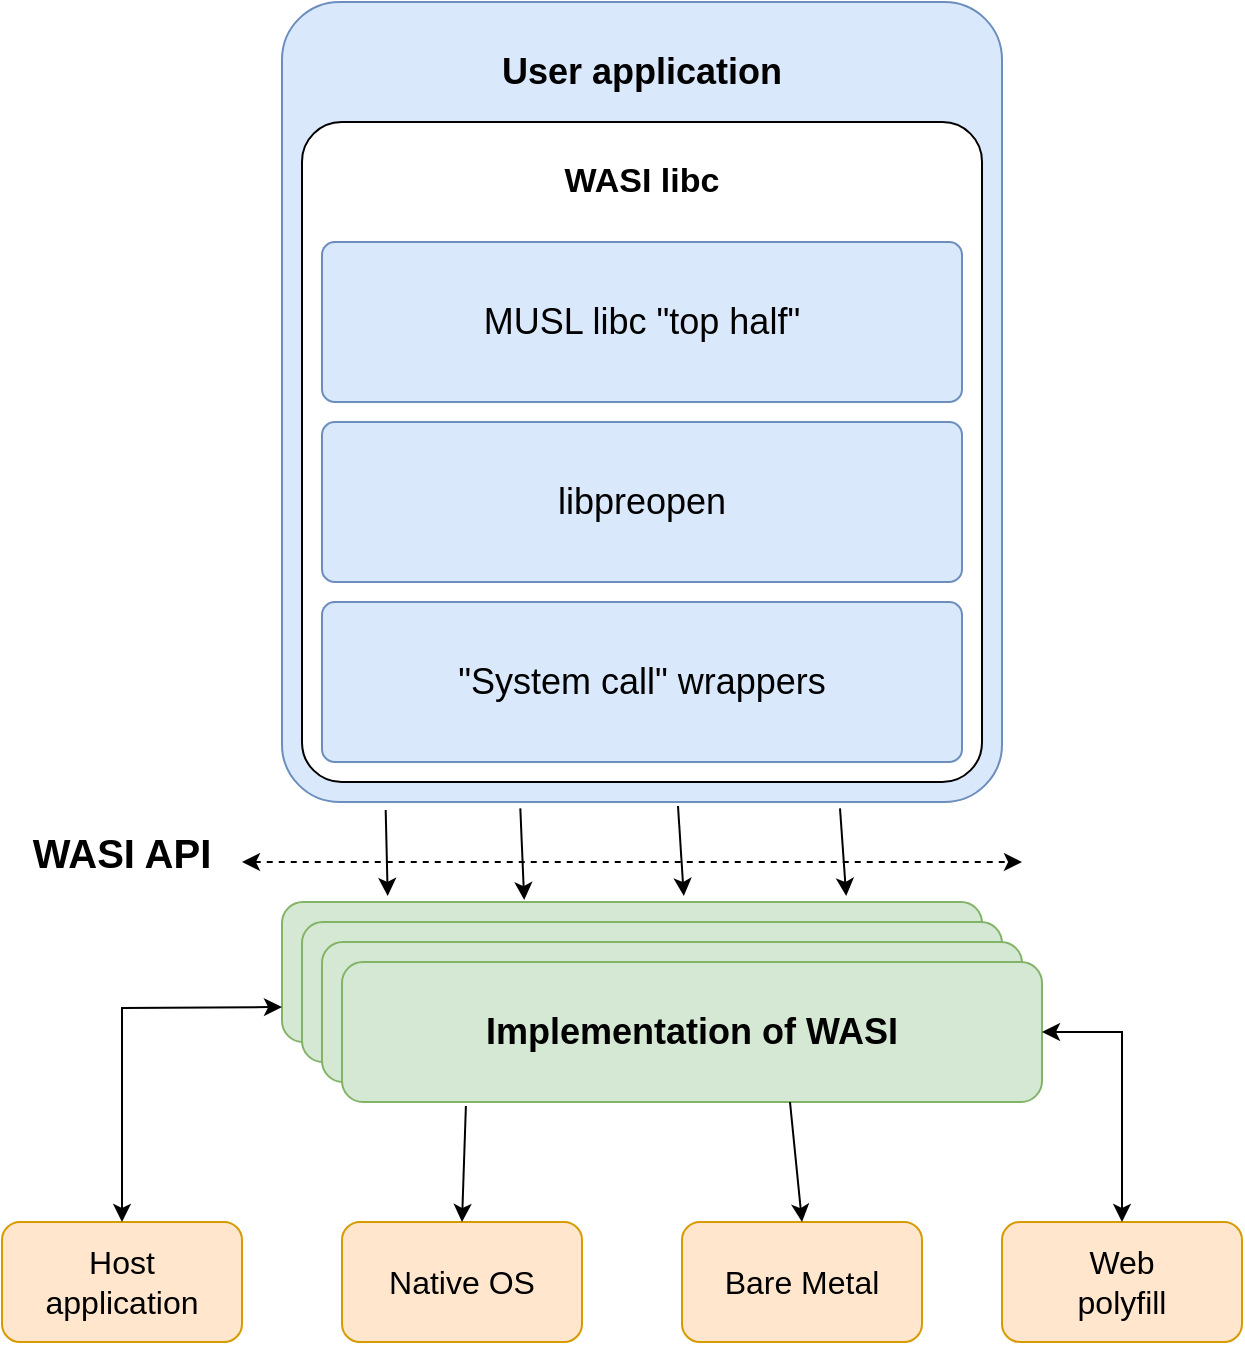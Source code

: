 <mxfile version="21.1.1" type="device">
  <diagram name="Seite-1" id="h7Y0MFG2wS2atlyL4Pfq">
    <mxGraphModel dx="1434" dy="746" grid="1" gridSize="10" guides="1" tooltips="1" connect="1" arrows="1" fold="1" page="1" pageScale="1" pageWidth="1169" pageHeight="827" math="0" shadow="0">
      <root>
        <mxCell id="0" />
        <mxCell id="1" parent="0" />
        <mxCell id="RdlYjDjeToAfRT885OW5-1" value="" style="rounded=1;whiteSpace=wrap;html=1;fillColor=#dae8fc;strokeColor=#6c8ebf;arcSize=8;" vertex="1" parent="1">
          <mxGeometry x="350" y="50" width="360" height="400" as="geometry" />
        </mxCell>
        <mxCell id="RdlYjDjeToAfRT885OW5-2" value="" style="rounded=1;whiteSpace=wrap;html=1;arcSize=6;" vertex="1" parent="1">
          <mxGeometry x="360" y="110" width="340" height="330" as="geometry" />
        </mxCell>
        <mxCell id="RdlYjDjeToAfRT885OW5-5" value="&lt;font style=&quot;font-size: 18px;&quot;&gt;&quot;System call&quot; wrappers&lt;/font&gt;" style="rounded=1;whiteSpace=wrap;html=1;fillColor=#dae8fc;strokeColor=#6c8ebf;arcSize=8;" vertex="1" parent="1">
          <mxGeometry x="370" y="350" width="320" height="80" as="geometry" />
        </mxCell>
        <mxCell id="RdlYjDjeToAfRT885OW5-6" value="&lt;font style=&quot;font-size: 18px;&quot;&gt;libpreopen&lt;/font&gt;" style="rounded=1;whiteSpace=wrap;html=1;fillColor=#dae8fc;strokeColor=#6c8ebf;arcSize=8;" vertex="1" parent="1">
          <mxGeometry x="370" y="260" width="320" height="80" as="geometry" />
        </mxCell>
        <mxCell id="RdlYjDjeToAfRT885OW5-7" value="&lt;font style=&quot;font-size: 18px;&quot;&gt;MUSL libc &quot;top half&quot;&lt;/font&gt;" style="rounded=1;whiteSpace=wrap;html=1;fillColor=#dae8fc;strokeColor=#6c8ebf;arcSize=8;" vertex="1" parent="1">
          <mxGeometry x="370" y="170" width="320" height="80" as="geometry" />
        </mxCell>
        <mxCell id="RdlYjDjeToAfRT885OW5-8" value="&lt;b&gt;&lt;font style=&quot;font-size: 18px;&quot;&gt;User application&lt;/font&gt;&lt;/b&gt;" style="text;html=1;strokeColor=none;fillColor=none;align=center;verticalAlign=middle;whiteSpace=wrap;rounded=0;" vertex="1" parent="1">
          <mxGeometry x="450" y="70" width="160" height="30" as="geometry" />
        </mxCell>
        <mxCell id="RdlYjDjeToAfRT885OW5-9" value="&lt;b&gt;&lt;font style=&quot;font-size: 17px;&quot;&gt;WASI libc&lt;/font&gt;&lt;/b&gt;" style="text;html=1;strokeColor=none;fillColor=none;align=center;verticalAlign=middle;whiteSpace=wrap;rounded=0;" vertex="1" parent="1">
          <mxGeometry x="475" y="120" width="110" height="40" as="geometry" />
        </mxCell>
        <mxCell id="RdlYjDjeToAfRT885OW5-10" value="&lt;font style=&quot;font-size: 20px;&quot;&gt;&lt;b&gt;WASI API&lt;/b&gt;&lt;/font&gt;" style="text;html=1;strokeColor=none;fillColor=none;align=center;verticalAlign=middle;whiteSpace=wrap;rounded=0;" vertex="1" parent="1">
          <mxGeometry x="220" y="460" width="100" height="30" as="geometry" />
        </mxCell>
        <mxCell id="RdlYjDjeToAfRT885OW5-13" value="" style="endArrow=classic;startArrow=classic;html=1;rounded=0;dashed=1;" edge="1" parent="1">
          <mxGeometry width="50" height="50" relative="1" as="geometry">
            <mxPoint x="330" y="480" as="sourcePoint" />
            <mxPoint x="720" y="480" as="targetPoint" />
          </mxGeometry>
        </mxCell>
        <mxCell id="RdlYjDjeToAfRT885OW5-14" value="" style="rounded=1;whiteSpace=wrap;html=1;fillColor=#d5e8d4;strokeColor=#82b366;" vertex="1" parent="1">
          <mxGeometry x="350" y="500" width="350" height="70" as="geometry" />
        </mxCell>
        <mxCell id="RdlYjDjeToAfRT885OW5-15" value="" style="rounded=1;whiteSpace=wrap;html=1;fillColor=#d5e8d4;strokeColor=#82b366;" vertex="1" parent="1">
          <mxGeometry x="360" y="510" width="350" height="70" as="geometry" />
        </mxCell>
        <mxCell id="RdlYjDjeToAfRT885OW5-16" value="" style="rounded=1;whiteSpace=wrap;html=1;fillColor=#d5e8d4;strokeColor=#82b366;" vertex="1" parent="1">
          <mxGeometry x="370" y="520" width="350" height="70" as="geometry" />
        </mxCell>
        <mxCell id="RdlYjDjeToAfRT885OW5-17" value="&lt;font style=&quot;font-size: 18px;&quot;&gt;&lt;b style=&quot;&quot;&gt;Implementation of WASI&lt;/b&gt;&lt;/font&gt;" style="rounded=1;whiteSpace=wrap;html=1;fillColor=#d5e8d4;strokeColor=#82b366;" vertex="1" parent="1">
          <mxGeometry x="380" y="530" width="350" height="70" as="geometry" />
        </mxCell>
        <mxCell id="RdlYjDjeToAfRT885OW5-18" value="&lt;font style=&quot;font-size: 16px;&quot;&gt;Host&lt;br&gt;application&lt;/font&gt;" style="rounded=1;whiteSpace=wrap;html=1;fillColor=#ffe6cc;strokeColor=#d79b00;" vertex="1" parent="1">
          <mxGeometry x="210" y="660" width="120" height="60" as="geometry" />
        </mxCell>
        <mxCell id="RdlYjDjeToAfRT885OW5-19" value="&lt;span style=&quot;font-size: 16px;&quot;&gt;Native OS&lt;/span&gt;" style="rounded=1;whiteSpace=wrap;html=1;fillColor=#ffe6cc;strokeColor=#d79b00;" vertex="1" parent="1">
          <mxGeometry x="380" y="660" width="120" height="60" as="geometry" />
        </mxCell>
        <mxCell id="RdlYjDjeToAfRT885OW5-20" value="&lt;span style=&quot;font-size: 16px;&quot;&gt;Bare Metal&lt;/span&gt;" style="rounded=1;whiteSpace=wrap;html=1;fillColor=#ffe6cc;strokeColor=#d79b00;" vertex="1" parent="1">
          <mxGeometry x="550" y="660" width="120" height="60" as="geometry" />
        </mxCell>
        <mxCell id="RdlYjDjeToAfRT885OW5-21" value="&lt;span style=&quot;font-size: 16px;&quot;&gt;Web&lt;br&gt;polyfill&lt;br&gt;&lt;/span&gt;" style="rounded=1;whiteSpace=wrap;html=1;fillColor=#ffe6cc;strokeColor=#d79b00;" vertex="1" parent="1">
          <mxGeometry x="710" y="660" width="120" height="60" as="geometry" />
        </mxCell>
        <mxCell id="RdlYjDjeToAfRT885OW5-22" value="" style="endArrow=classic;startArrow=classic;html=1;rounded=0;entryX=0;entryY=0.75;entryDx=0;entryDy=0;exitX=0.5;exitY=0;exitDx=0;exitDy=0;" edge="1" parent="1" source="RdlYjDjeToAfRT885OW5-18" target="RdlYjDjeToAfRT885OW5-14">
          <mxGeometry width="50" height="50" relative="1" as="geometry">
            <mxPoint x="260" y="640" as="sourcePoint" />
            <mxPoint x="310" y="590" as="targetPoint" />
            <Array as="points">
              <mxPoint x="270" y="553" />
            </Array>
          </mxGeometry>
        </mxCell>
        <mxCell id="RdlYjDjeToAfRT885OW5-23" value="" style="endArrow=classic;startArrow=classic;html=1;rounded=0;exitX=0.5;exitY=0;exitDx=0;exitDy=0;entryX=1;entryY=0.5;entryDx=0;entryDy=0;" edge="1" parent="1" source="RdlYjDjeToAfRT885OW5-21" target="RdlYjDjeToAfRT885OW5-17">
          <mxGeometry width="50" height="50" relative="1" as="geometry">
            <mxPoint x="750" y="620" as="sourcePoint" />
            <mxPoint x="800" y="570" as="targetPoint" />
            <Array as="points">
              <mxPoint x="770" y="565" />
            </Array>
          </mxGeometry>
        </mxCell>
        <mxCell id="RdlYjDjeToAfRT885OW5-24" value="" style="endArrow=classic;html=1;rounded=0;entryX=0.5;entryY=0;entryDx=0;entryDy=0;exitX=0.177;exitY=1.029;exitDx=0;exitDy=0;exitPerimeter=0;" edge="1" parent="1" source="RdlYjDjeToAfRT885OW5-17" target="RdlYjDjeToAfRT885OW5-19">
          <mxGeometry width="50" height="50" relative="1" as="geometry">
            <mxPoint x="430" y="670" as="sourcePoint" />
            <mxPoint x="480" y="620" as="targetPoint" />
          </mxGeometry>
        </mxCell>
        <mxCell id="RdlYjDjeToAfRT885OW5-25" value="" style="endArrow=classic;html=1;rounded=0;entryX=0.5;entryY=0;entryDx=0;entryDy=0;exitX=0.64;exitY=1;exitDx=0;exitDy=0;exitPerimeter=0;" edge="1" parent="1" source="RdlYjDjeToAfRT885OW5-17" target="RdlYjDjeToAfRT885OW5-20">
          <mxGeometry width="50" height="50" relative="1" as="geometry">
            <mxPoint x="510" y="670" as="sourcePoint" />
            <mxPoint x="560" y="620" as="targetPoint" />
          </mxGeometry>
        </mxCell>
        <mxCell id="RdlYjDjeToAfRT885OW5-26" value="" style="endArrow=classic;html=1;rounded=0;entryX=0.151;entryY=-0.043;entryDx=0;entryDy=0;entryPerimeter=0;exitX=0.144;exitY=1.01;exitDx=0;exitDy=0;exitPerimeter=0;" edge="1" parent="1" source="RdlYjDjeToAfRT885OW5-1" target="RdlYjDjeToAfRT885OW5-14">
          <mxGeometry width="50" height="50" relative="1" as="geometry">
            <mxPoint x="220" y="370" as="sourcePoint" />
            <mxPoint x="270" y="320" as="targetPoint" />
          </mxGeometry>
        </mxCell>
        <mxCell id="RdlYjDjeToAfRT885OW5-27" value="" style="endArrow=classic;html=1;rounded=0;entryX=0.346;entryY=-0.014;entryDx=0;entryDy=0;entryPerimeter=0;exitX=0.331;exitY=1.008;exitDx=0;exitDy=0;exitPerimeter=0;" edge="1" parent="1" source="RdlYjDjeToAfRT885OW5-1" target="RdlYjDjeToAfRT885OW5-14">
          <mxGeometry width="50" height="50" relative="1" as="geometry">
            <mxPoint x="260" y="390" as="sourcePoint" />
            <mxPoint x="310" y="340" as="targetPoint" />
          </mxGeometry>
        </mxCell>
        <mxCell id="RdlYjDjeToAfRT885OW5-28" value="" style="endArrow=classic;html=1;rounded=0;entryX=0.574;entryY=-0.043;entryDx=0;entryDy=0;entryPerimeter=0;exitX=0.55;exitY=1.005;exitDx=0;exitDy=0;exitPerimeter=0;" edge="1" parent="1" source="RdlYjDjeToAfRT885OW5-1" target="RdlYjDjeToAfRT885OW5-14">
          <mxGeometry width="50" height="50" relative="1" as="geometry">
            <mxPoint x="240" y="400" as="sourcePoint" />
            <mxPoint x="290" y="350" as="targetPoint" />
          </mxGeometry>
        </mxCell>
        <mxCell id="RdlYjDjeToAfRT885OW5-29" value="" style="endArrow=classic;html=1;rounded=0;entryX=0.806;entryY=-0.043;entryDx=0;entryDy=0;entryPerimeter=0;exitX=0.775;exitY=1.008;exitDx=0;exitDy=0;exitPerimeter=0;" edge="1" parent="1" source="RdlYjDjeToAfRT885OW5-1" target="RdlYjDjeToAfRT885OW5-14">
          <mxGeometry width="50" height="50" relative="1" as="geometry">
            <mxPoint x="250" y="360" as="sourcePoint" />
            <mxPoint x="300" y="310" as="targetPoint" />
          </mxGeometry>
        </mxCell>
      </root>
    </mxGraphModel>
  </diagram>
</mxfile>
